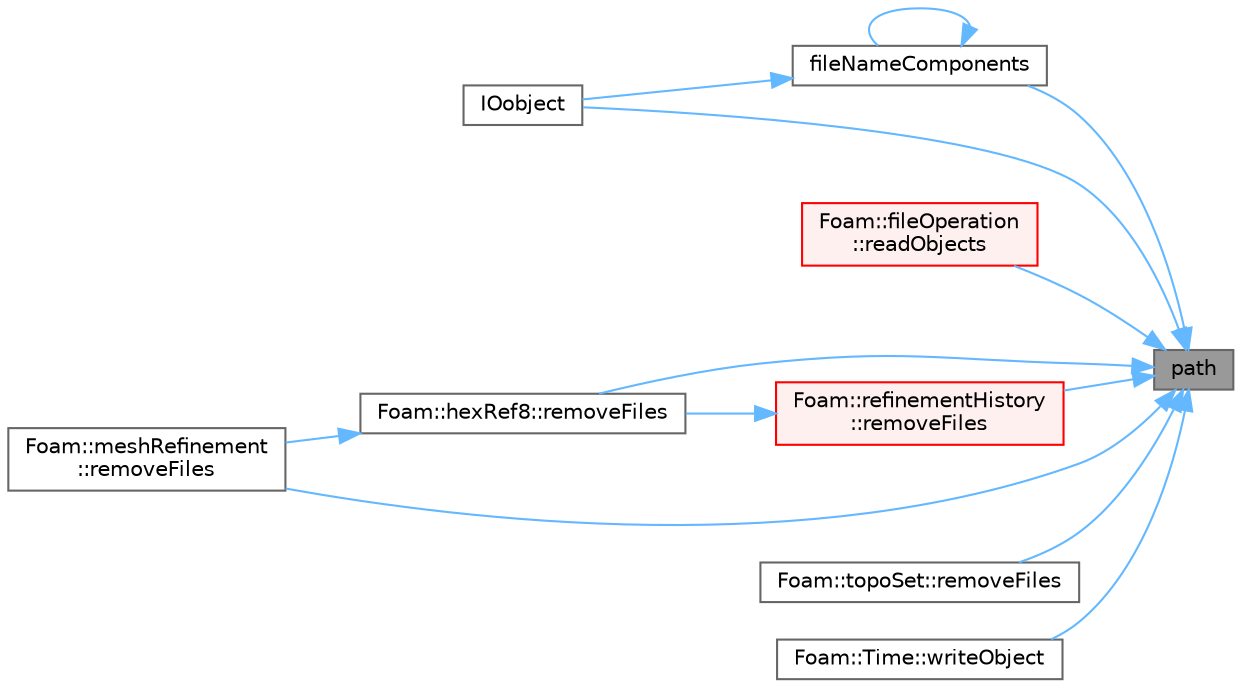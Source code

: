 digraph "path"
{
 // LATEX_PDF_SIZE
  bgcolor="transparent";
  edge [fontname=Helvetica,fontsize=10,labelfontname=Helvetica,labelfontsize=10];
  node [fontname=Helvetica,fontsize=10,shape=box,height=0.2,width=0.4];
  rankdir="RL";
  Node1 [id="Node000001",label="path",height=0.2,width=0.4,color="gray40", fillcolor="grey60", style="filled", fontcolor="black",tooltip=" "];
  Node1 -> Node2 [id="edge1_Node000001_Node000002",dir="back",color="steelblue1",style="solid",tooltip=" "];
  Node2 [id="Node000002",label="fileNameComponents",height=0.2,width=0.4,color="grey40", fillcolor="white", style="filled",URL="$classFoam_1_1IOobject.html#a7d27b76557b60f572ecd7fa620bd3d8e",tooltip=" "];
  Node2 -> Node2 [id="edge2_Node000002_Node000002",dir="back",color="steelblue1",style="solid",tooltip=" "];
  Node2 -> Node3 [id="edge3_Node000002_Node000003",dir="back",color="steelblue1",style="solid",tooltip=" "];
  Node3 [id="Node000003",label="IOobject",height=0.2,width=0.4,color="grey40", fillcolor="white", style="filled",URL="$classFoam_1_1IOobject.html#abbcc4a889ac7aa7f96a096d4b7f0193a",tooltip=" "];
  Node1 -> Node3 [id="edge4_Node000001_Node000003",dir="back",color="steelblue1",style="solid",tooltip=" "];
  Node1 -> Node4 [id="edge5_Node000001_Node000004",dir="back",color="steelblue1",style="solid",tooltip=" "];
  Node4 [id="Node000004",label="Foam::fileOperation\l::readObjects",height=0.2,width=0.4,color="red", fillcolor="#FFF0F0", style="filled",URL="$classFoam_1_1fileOperation.html#a5b3fd7f3c240412e92060a2d3dc691ad",tooltip=" "];
  Node1 -> Node7 [id="edge6_Node000001_Node000007",dir="back",color="steelblue1",style="solid",tooltip=" "];
  Node7 [id="Node000007",label="Foam::hexRef8::removeFiles",height=0.2,width=0.4,color="grey40", fillcolor="white", style="filled",URL="$classFoam_1_1hexRef8.html#a257d112b33d6d4b4edb27c98f49fc1ce",tooltip=" "];
  Node7 -> Node8 [id="edge7_Node000007_Node000008",dir="back",color="steelblue1",style="solid",tooltip=" "];
  Node8 [id="Node000008",label="Foam::meshRefinement\l::removeFiles",height=0.2,width=0.4,color="grey40", fillcolor="white", style="filled",URL="$classFoam_1_1meshRefinement.html#a257d112b33d6d4b4edb27c98f49fc1ce",tooltip=" "];
  Node1 -> Node9 [id="edge8_Node000001_Node000009",dir="back",color="steelblue1",style="solid",tooltip=" "];
  Node9 [id="Node000009",label="Foam::refinementHistory\l::removeFiles",height=0.2,width=0.4,color="red", fillcolor="#FFF0F0", style="filled",URL="$classFoam_1_1refinementHistory.html#a257d112b33d6d4b4edb27c98f49fc1ce",tooltip=" "];
  Node9 -> Node7 [id="edge9_Node000009_Node000007",dir="back",color="steelblue1",style="solid",tooltip=" "];
  Node1 -> Node8 [id="edge10_Node000001_Node000008",dir="back",color="steelblue1",style="solid",tooltip=" "];
  Node1 -> Node11 [id="edge11_Node000001_Node000011",dir="back",color="steelblue1",style="solid",tooltip=" "];
  Node11 [id="Node000011",label="Foam::topoSet::removeFiles",height=0.2,width=0.4,color="grey40", fillcolor="white", style="filled",URL="$classFoam_1_1topoSet.html#a257d112b33d6d4b4edb27c98f49fc1ce",tooltip=" "];
  Node1 -> Node12 [id="edge12_Node000001_Node000012",dir="back",color="steelblue1",style="solid",tooltip=" "];
  Node12 [id="Node000012",label="Foam::Time::writeObject",height=0.2,width=0.4,color="grey40", fillcolor="white", style="filled",URL="$classFoam_1_1Time.html#a082ebf89bb059ba2339eb48158b814a7",tooltip=" "];
}
